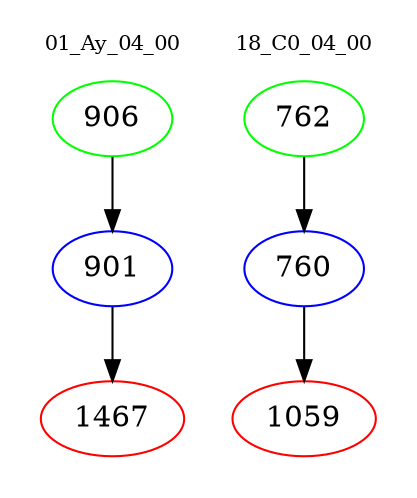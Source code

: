 digraph{
subgraph cluster_0 {
color = white
label = "01_Ay_04_00";
fontsize=10;
T0_906 [label="906", color="green"]
T0_906 -> T0_901 [color="black"]
T0_901 [label="901", color="blue"]
T0_901 -> T0_1467 [color="black"]
T0_1467 [label="1467", color="red"]
}
subgraph cluster_1 {
color = white
label = "18_C0_04_00";
fontsize=10;
T1_762 [label="762", color="green"]
T1_762 -> T1_760 [color="black"]
T1_760 [label="760", color="blue"]
T1_760 -> T1_1059 [color="black"]
T1_1059 [label="1059", color="red"]
}
}

